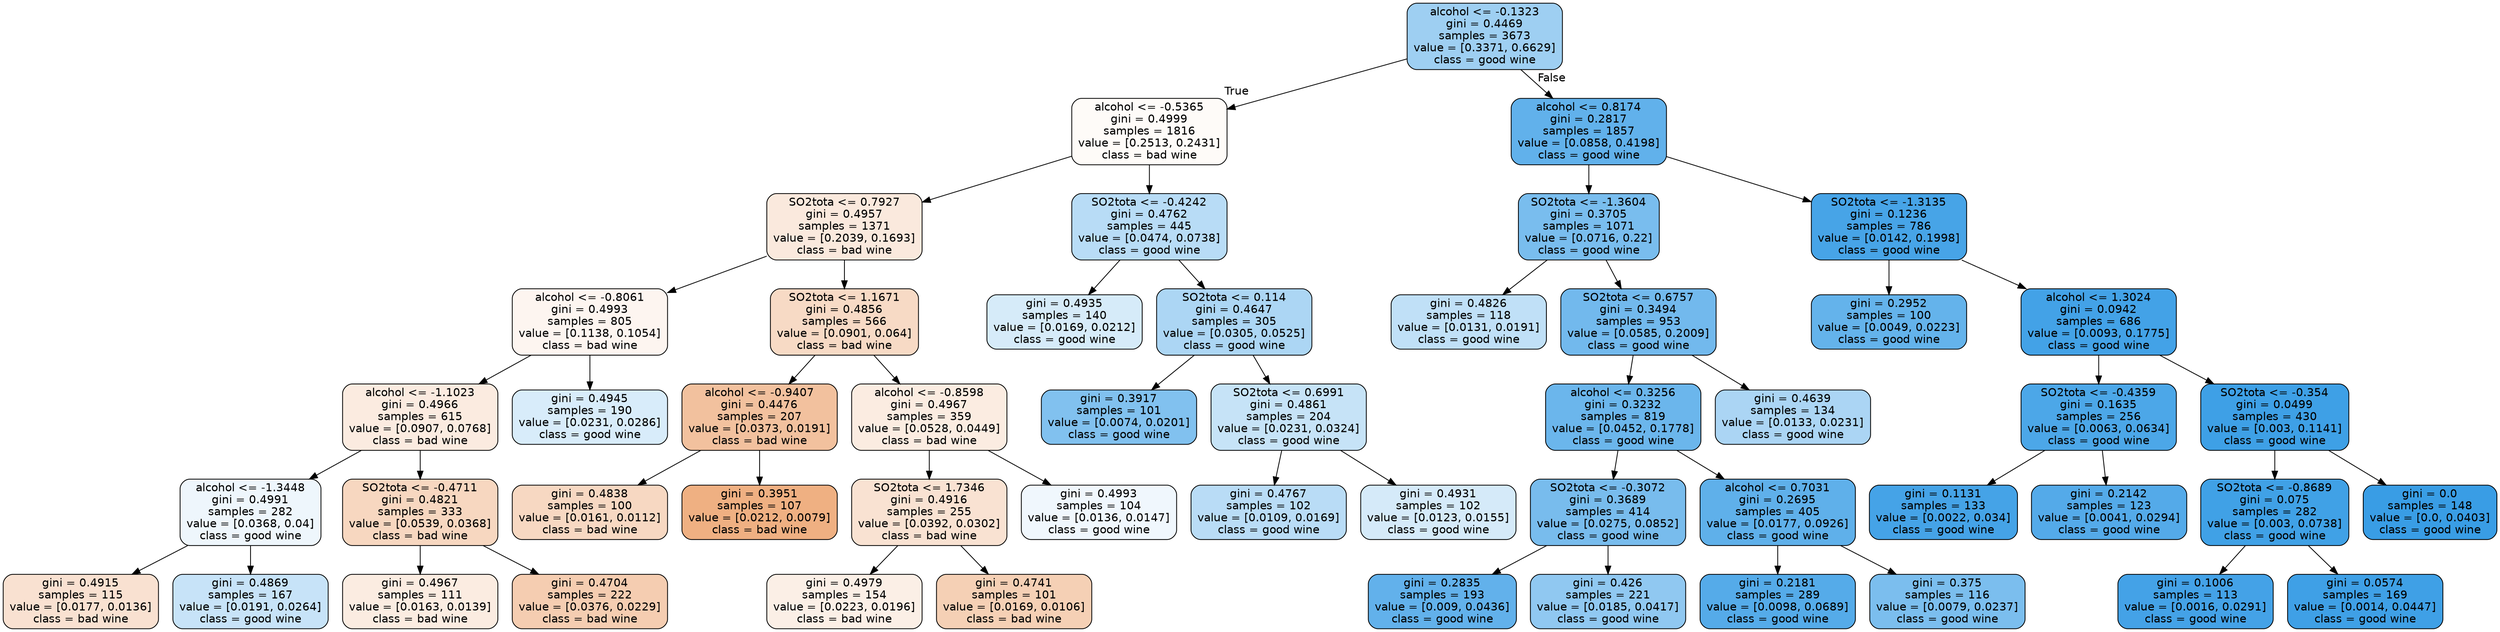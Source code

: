digraph Tree {
node [shape=box, style="filled, rounded", color="black", fontname=helvetica] ;
edge [fontname=helvetica] ;
0 [label="alcohol <= -0.1323\ngini = 0.4469\nsamples = 3673\nvalue = [0.3371, 0.6629]\nclass = good wine", fillcolor="#399de57d"] ;
1 [label="alcohol <= -0.5365\ngini = 0.4999\nsamples = 1816\nvalue = [0.2513, 0.2431]\nclass = bad wine", fillcolor="#e5813908"] ;
0 -> 1 [labeldistance=2.5, labelangle=45, headlabel="True"] ;
2 [label="SO2tota <= 0.7927\ngini = 0.4957\nsamples = 1371\nvalue = [0.2039, 0.1693]\nclass = bad wine", fillcolor="#e581392b"] ;
1 -> 2 ;
3 [label="alcohol <= -0.8061\ngini = 0.4993\nsamples = 805\nvalue = [0.1138, 0.1054]\nclass = bad wine", fillcolor="#e5813913"] ;
2 -> 3 ;
4 [label="alcohol <= -1.1023\ngini = 0.4966\nsamples = 615\nvalue = [0.0907, 0.0768]\nclass = bad wine", fillcolor="#e5813927"] ;
3 -> 4 ;
5 [label="alcohol <= -1.3448\ngini = 0.4991\nsamples = 282\nvalue = [0.0368, 0.04]\nclass = good wine", fillcolor="#399de515"] ;
4 -> 5 ;
6 [label="gini = 0.4915\nsamples = 115\nvalue = [0.0177, 0.0136]\nclass = bad wine", fillcolor="#e581393b"] ;
5 -> 6 ;
7 [label="gini = 0.4869\nsamples = 167\nvalue = [0.0191, 0.0264]\nclass = good wine", fillcolor="#399de547"] ;
5 -> 7 ;
8 [label="SO2tota <= -0.4711\ngini = 0.4821\nsamples = 333\nvalue = [0.0539, 0.0368]\nclass = bad wine", fillcolor="#e5813951"] ;
4 -> 8 ;
9 [label="gini = 0.4967\nsamples = 111\nvalue = [0.0163, 0.0139]\nclass = bad wine", fillcolor="#e5813926"] ;
8 -> 9 ;
10 [label="gini = 0.4704\nsamples = 222\nvalue = [0.0376, 0.0229]\nclass = bad wine", fillcolor="#e5813964"] ;
8 -> 10 ;
11 [label="gini = 0.4945\nsamples = 190\nvalue = [0.0231, 0.0286]\nclass = good wine", fillcolor="#399de531"] ;
3 -> 11 ;
12 [label="SO2tota <= 1.1671\ngini = 0.4856\nsamples = 566\nvalue = [0.0901, 0.064]\nclass = bad wine", fillcolor="#e581394a"] ;
2 -> 12 ;
13 [label="alcohol <= -0.9407\ngini = 0.4476\nsamples = 207\nvalue = [0.0373, 0.0191]\nclass = bad wine", fillcolor="#e581397d"] ;
12 -> 13 ;
14 [label="gini = 0.4838\nsamples = 100\nvalue = [0.0161, 0.0112]\nclass = bad wine", fillcolor="#e581394e"] ;
13 -> 14 ;
15 [label="gini = 0.3951\nsamples = 107\nvalue = [0.0212, 0.0079]\nclass = bad wine", fillcolor="#e58139a0"] ;
13 -> 15 ;
16 [label="alcohol <= -0.8598\ngini = 0.4967\nsamples = 359\nvalue = [0.0528, 0.0449]\nclass = bad wine", fillcolor="#e5813926"] ;
12 -> 16 ;
17 [label="SO2tota <= 1.7346\ngini = 0.4916\nsamples = 255\nvalue = [0.0392, 0.0302]\nclass = bad wine", fillcolor="#e581393a"] ;
16 -> 17 ;
18 [label="gini = 0.4979\nsamples = 154\nvalue = [0.0223, 0.0196]\nclass = bad wine", fillcolor="#e581391f"] ;
17 -> 18 ;
19 [label="gini = 0.4741\nsamples = 101\nvalue = [0.0169, 0.0106]\nclass = bad wine", fillcolor="#e581395f"] ;
17 -> 19 ;
20 [label="gini = 0.4993\nsamples = 104\nvalue = [0.0136, 0.0147]\nclass = good wine", fillcolor="#399de513"] ;
16 -> 20 ;
21 [label="SO2tota <= -0.4242\ngini = 0.4762\nsamples = 445\nvalue = [0.0474, 0.0738]\nclass = good wine", fillcolor="#399de55b"] ;
1 -> 21 ;
22 [label="gini = 0.4935\nsamples = 140\nvalue = [0.0169, 0.0212]\nclass = good wine", fillcolor="#399de534"] ;
21 -> 22 ;
23 [label="SO2tota <= 0.114\ngini = 0.4647\nsamples = 305\nvalue = [0.0305, 0.0525]\nclass = good wine", fillcolor="#399de56b"] ;
21 -> 23 ;
24 [label="gini = 0.3917\nsamples = 101\nvalue = [0.0074, 0.0201]\nclass = good wine", fillcolor="#399de5a2"] ;
23 -> 24 ;
25 [label="SO2tota <= 0.6991\ngini = 0.4861\nsamples = 204\nvalue = [0.0231, 0.0324]\nclass = good wine", fillcolor="#399de549"] ;
23 -> 25 ;
26 [label="gini = 0.4767\nsamples = 102\nvalue = [0.0109, 0.0169]\nclass = good wine", fillcolor="#399de55a"] ;
25 -> 26 ;
27 [label="gini = 0.4931\nsamples = 102\nvalue = [0.0123, 0.0155]\nclass = good wine", fillcolor="#399de536"] ;
25 -> 27 ;
28 [label="alcohol <= 0.8174\ngini = 0.2817\nsamples = 1857\nvalue = [0.0858, 0.4198]\nclass = good wine", fillcolor="#399de5cb"] ;
0 -> 28 [labeldistance=2.5, labelangle=-45, headlabel="False"] ;
29 [label="SO2tota <= -1.3604\ngini = 0.3705\nsamples = 1071\nvalue = [0.0716, 0.22]\nclass = good wine", fillcolor="#399de5ac"] ;
28 -> 29 ;
30 [label="gini = 0.4826\nsamples = 118\nvalue = [0.0131, 0.0191]\nclass = good wine", fillcolor="#399de550"] ;
29 -> 30 ;
31 [label="SO2tota <= 0.6757\ngini = 0.3494\nsamples = 953\nvalue = [0.0585, 0.2009]\nclass = good wine", fillcolor="#399de5b5"] ;
29 -> 31 ;
32 [label="alcohol <= 0.3256\ngini = 0.3232\nsamples = 819\nvalue = [0.0452, 0.1778]\nclass = good wine", fillcolor="#399de5be"] ;
31 -> 32 ;
33 [label="SO2tota <= -0.3072\ngini = 0.3689\nsamples = 414\nvalue = [0.0275, 0.0852]\nclass = good wine", fillcolor="#399de5ad"] ;
32 -> 33 ;
34 [label="gini = 0.2835\nsamples = 193\nvalue = [0.009, 0.0436]\nclass = good wine", fillcolor="#399de5ca"] ;
33 -> 34 ;
35 [label="gini = 0.426\nsamples = 221\nvalue = [0.0185, 0.0417]\nclass = good wine", fillcolor="#399de58e"] ;
33 -> 35 ;
36 [label="alcohol <= 0.7031\ngini = 0.2695\nsamples = 405\nvalue = [0.0177, 0.0926]\nclass = good wine", fillcolor="#399de5ce"] ;
32 -> 36 ;
37 [label="gini = 0.2181\nsamples = 289\nvalue = [0.0098, 0.0689]\nclass = good wine", fillcolor="#399de5db"] ;
36 -> 37 ;
38 [label="gini = 0.375\nsamples = 116\nvalue = [0.0079, 0.0237]\nclass = good wine", fillcolor="#399de5aa"] ;
36 -> 38 ;
39 [label="gini = 0.4639\nsamples = 134\nvalue = [0.0133, 0.0231]\nclass = good wine", fillcolor="#399de56c"] ;
31 -> 39 ;
40 [label="SO2tota <= -1.3135\ngini = 0.1236\nsamples = 786\nvalue = [0.0142, 0.1998]\nclass = good wine", fillcolor="#399de5ed"] ;
28 -> 40 ;
41 [label="gini = 0.2952\nsamples = 100\nvalue = [0.0049, 0.0223]\nclass = good wine", fillcolor="#399de5c7"] ;
40 -> 41 ;
42 [label="alcohol <= 1.3024\ngini = 0.0942\nsamples = 686\nvalue = [0.0093, 0.1775]\nclass = good wine", fillcolor="#399de5f2"] ;
40 -> 42 ;
43 [label="SO2tota <= -0.4359\ngini = 0.1635\nsamples = 256\nvalue = [0.0063, 0.0634]\nclass = good wine", fillcolor="#399de5e6"] ;
42 -> 43 ;
44 [label="gini = 0.1131\nsamples = 133\nvalue = [0.0022, 0.034]\nclass = good wine", fillcolor="#399de5ef"] ;
43 -> 44 ;
45 [label="gini = 0.2142\nsamples = 123\nvalue = [0.0041, 0.0294]\nclass = good wine", fillcolor="#399de5dc"] ;
43 -> 45 ;
46 [label="SO2tota <= -0.354\ngini = 0.0499\nsamples = 430\nvalue = [0.003, 0.1141]\nclass = good wine", fillcolor="#399de5f8"] ;
42 -> 46 ;
47 [label="SO2tota <= -0.8689\ngini = 0.075\nsamples = 282\nvalue = [0.003, 0.0738]\nclass = good wine", fillcolor="#399de5f5"] ;
46 -> 47 ;
48 [label="gini = 0.1006\nsamples = 113\nvalue = [0.0016, 0.0291]\nclass = good wine", fillcolor="#399de5f1"] ;
47 -> 48 ;
49 [label="gini = 0.0574\nsamples = 169\nvalue = [0.0014, 0.0447]\nclass = good wine", fillcolor="#399de5f7"] ;
47 -> 49 ;
50 [label="gini = 0.0\nsamples = 148\nvalue = [0.0, 0.0403]\nclass = good wine", fillcolor="#399de5ff"] ;
46 -> 50 ;
}
